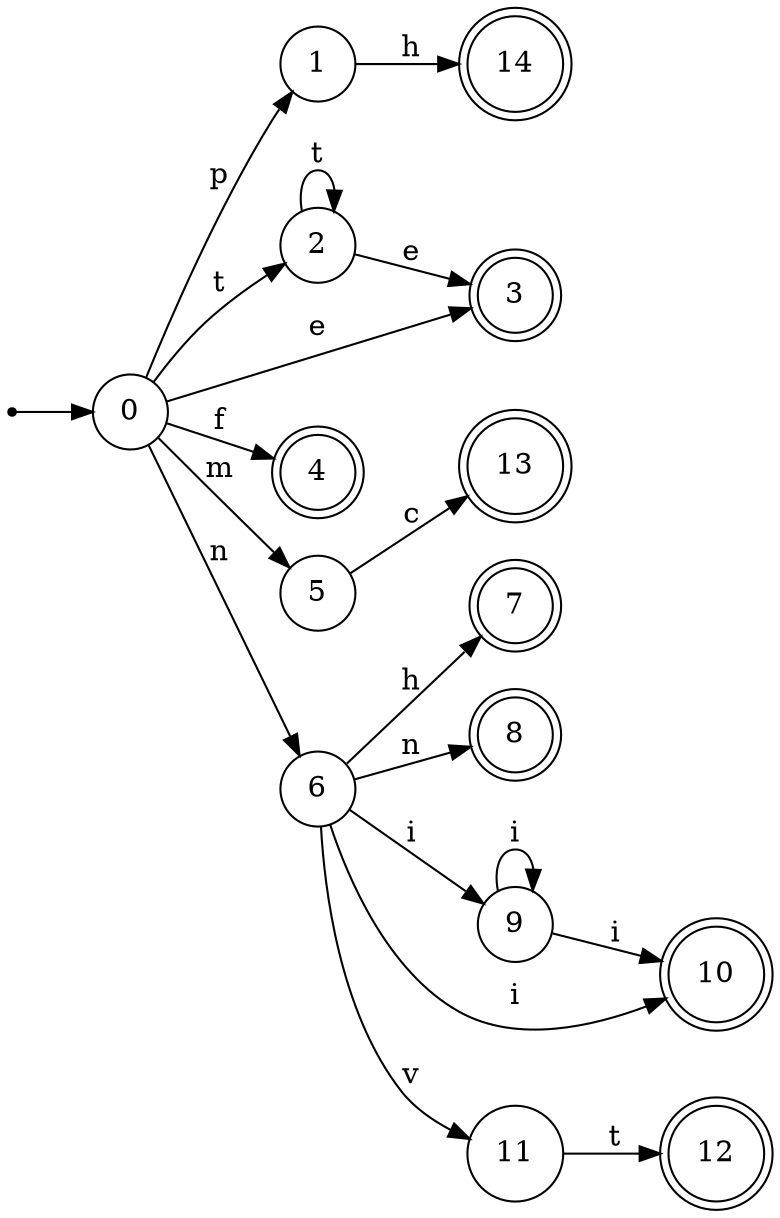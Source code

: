 digraph finite_state_machine {
rankdir=LR;
size="20,20";
node [shape = point]; "dummy0"
node [shape = circle]; "0";
"dummy0" -> "0";
node [shape = circle]; "1";
node [shape = circle]; "2";
node [shape = doublecircle]; "3";node [shape = doublecircle]; "4";node [shape = circle]; "5";
node [shape = circle]; "6";
node [shape = doublecircle]; "7";node [shape = doublecircle]; "8";node [shape = circle]; "9";
node [shape = doublecircle]; "10";node [shape = circle]; "11";
node [shape = doublecircle]; "12";node [shape = doublecircle]; "13";node [shape = doublecircle]; "14";"0" -> "1" [label = "p"];
 "0" -> "2" [label = "t"];
 "0" -> "3" [label = "e"];
 "0" -> "4" [label = "f"];
 "0" -> "5" [label = "m"];
 "0" -> "6" [label = "n"];
 "6" -> "7" [label = "h"];
 "6" -> "8" [label = "n"];
 "6" -> "9" [label = "i"];
 "6" -> "10" [label = "i"];
 "6" -> "11" [label = "v"];
 "11" -> "12" [label = "t"];
 "9" -> "9" [label = "i"];
 "9" -> "10" [label = "i"];
 "5" -> "13" [label = "c"];
 "2" -> "2" [label = "t"];
 "2" -> "3" [label = "e"];
 "1" -> "14" [label = "h"];
 }
